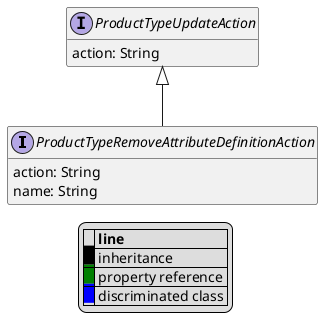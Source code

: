 @startuml

hide empty fields
hide empty methods
legend
|= |= line |
|<back:black>   </back>| inheritance |
|<back:green>   </back>| property reference |
|<back:blue>   </back>| discriminated class |
endlegend
interface ProductTypeRemoveAttributeDefinitionAction [[ProductTypeRemoveAttributeDefinitionAction.svg]] extends ProductTypeUpdateAction {
    action: String
    name: String
}
interface ProductTypeUpdateAction [[ProductTypeUpdateAction.svg]]  {
    action: String
}





@enduml
